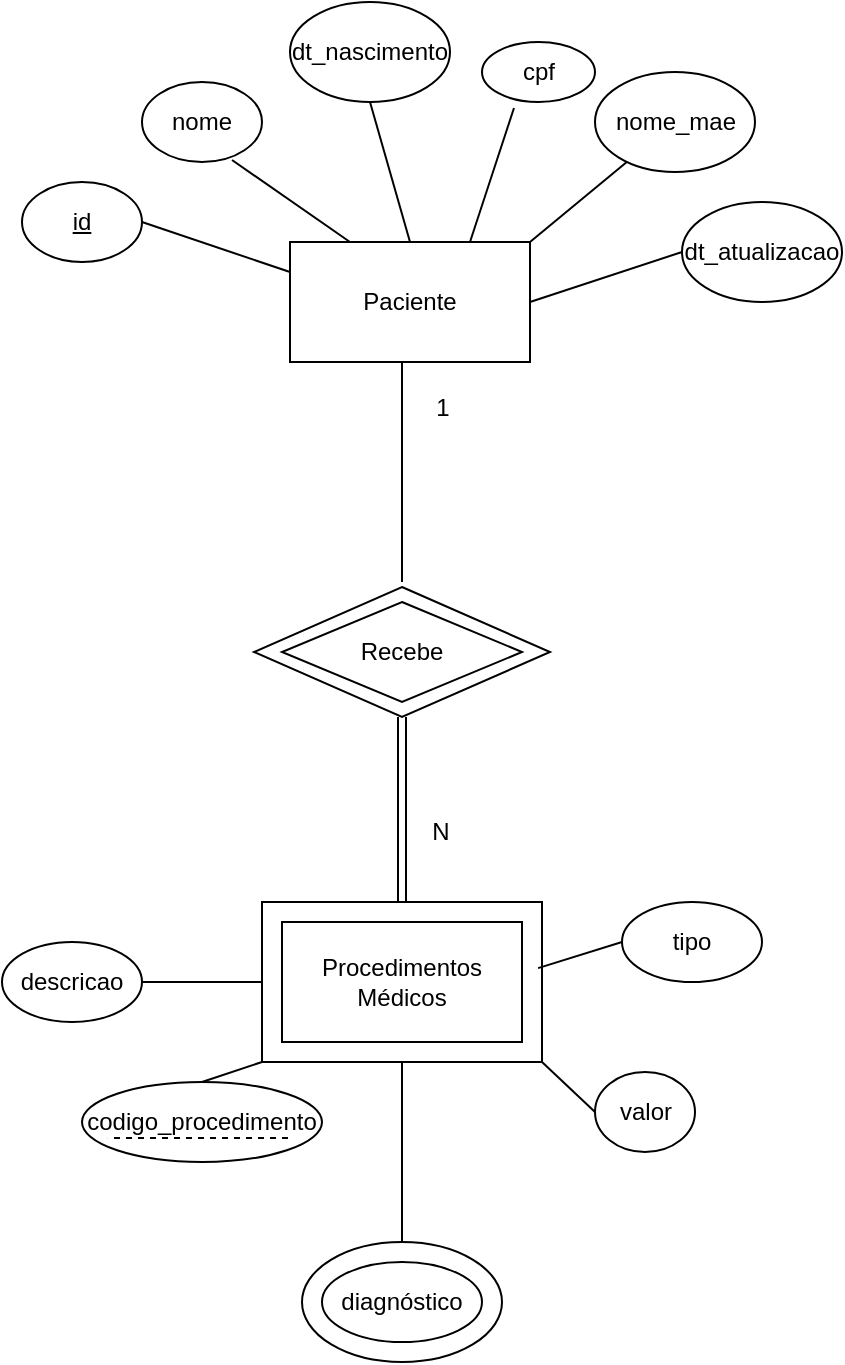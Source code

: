 <mxfile version="21.6.6" type="github">
  <diagram name="Página-1" id="miW7Oz_k68-WPov26Dje">
    <mxGraphModel dx="1434" dy="758" grid="1" gridSize="10" guides="1" tooltips="1" connect="1" arrows="1" fold="1" page="1" pageScale="1" pageWidth="827" pageHeight="1169" math="0" shadow="0">
      <root>
        <mxCell id="0" />
        <mxCell id="1" parent="0" />
        <mxCell id="pabDDTSgohfiNTUIsgOB-35" value="" style="rounded=0;whiteSpace=wrap;html=1;" vertex="1" parent="1">
          <mxGeometry x="340" y="480" width="140" height="80" as="geometry" />
        </mxCell>
        <mxCell id="pabDDTSgohfiNTUIsgOB-33" value="" style="rhombus;whiteSpace=wrap;html=1;" vertex="1" parent="1">
          <mxGeometry x="336" y="322.5" width="148" height="65" as="geometry" />
        </mxCell>
        <mxCell id="pabDDTSgohfiNTUIsgOB-1" value="Paciente" style="rounded=0;whiteSpace=wrap;html=1;" vertex="1" parent="1">
          <mxGeometry x="354" y="150" width="120" height="60" as="geometry" />
        </mxCell>
        <mxCell id="pabDDTSgohfiNTUIsgOB-3" value="&lt;u&gt;id&lt;/u&gt;" style="ellipse;whiteSpace=wrap;html=1;" vertex="1" parent="1">
          <mxGeometry x="220" y="120" width="60" height="40" as="geometry" />
        </mxCell>
        <mxCell id="pabDDTSgohfiNTUIsgOB-4" value="nome" style="ellipse;whiteSpace=wrap;html=1;" vertex="1" parent="1">
          <mxGeometry x="280" y="70" width="60" height="40" as="geometry" />
        </mxCell>
        <mxCell id="pabDDTSgohfiNTUIsgOB-5" value="dt_nascimento" style="ellipse;whiteSpace=wrap;html=1;" vertex="1" parent="1">
          <mxGeometry x="354" y="30" width="80" height="50" as="geometry" />
        </mxCell>
        <mxCell id="pabDDTSgohfiNTUIsgOB-6" value="cpf" style="ellipse;whiteSpace=wrap;html=1;" vertex="1" parent="1">
          <mxGeometry x="450" y="50" width="56.5" height="30" as="geometry" />
        </mxCell>
        <mxCell id="pabDDTSgohfiNTUIsgOB-7" value="nome_mae" style="ellipse;whiteSpace=wrap;html=1;" vertex="1" parent="1">
          <mxGeometry x="506.5" y="65" width="80" height="50" as="geometry" />
        </mxCell>
        <mxCell id="pabDDTSgohfiNTUIsgOB-8" value="dt_atualizacao" style="ellipse;whiteSpace=wrap;html=1;" vertex="1" parent="1">
          <mxGeometry x="550" y="130" width="80" height="50" as="geometry" />
        </mxCell>
        <mxCell id="pabDDTSgohfiNTUIsgOB-10" value="" style="endArrow=none;html=1;rounded=0;entryX=0;entryY=0.25;entryDx=0;entryDy=0;exitX=1;exitY=0.5;exitDx=0;exitDy=0;" edge="1" parent="1" source="pabDDTSgohfiNTUIsgOB-3" target="pabDDTSgohfiNTUIsgOB-1">
          <mxGeometry width="50" height="50" relative="1" as="geometry">
            <mxPoint x="390" y="320" as="sourcePoint" />
            <mxPoint x="440" y="270" as="targetPoint" />
          </mxGeometry>
        </mxCell>
        <mxCell id="pabDDTSgohfiNTUIsgOB-11" value="" style="endArrow=none;html=1;rounded=0;entryX=0.25;entryY=0;entryDx=0;entryDy=0;exitX=0.75;exitY=0.975;exitDx=0;exitDy=0;exitPerimeter=0;" edge="1" parent="1" source="pabDDTSgohfiNTUIsgOB-4" target="pabDDTSgohfiNTUIsgOB-1">
          <mxGeometry width="50" height="50" relative="1" as="geometry">
            <mxPoint x="390" y="320" as="sourcePoint" />
            <mxPoint x="440" y="270" as="targetPoint" />
          </mxGeometry>
        </mxCell>
        <mxCell id="pabDDTSgohfiNTUIsgOB-13" value="" style="endArrow=none;html=1;rounded=0;entryX=0.5;entryY=0;entryDx=0;entryDy=0;exitX=0.5;exitY=1;exitDx=0;exitDy=0;" edge="1" parent="1" source="pabDDTSgohfiNTUIsgOB-5" target="pabDDTSgohfiNTUIsgOB-1">
          <mxGeometry width="50" height="50" relative="1" as="geometry">
            <mxPoint x="390" y="320" as="sourcePoint" />
            <mxPoint x="440" y="270" as="targetPoint" />
          </mxGeometry>
        </mxCell>
        <mxCell id="pabDDTSgohfiNTUIsgOB-14" value="" style="endArrow=none;html=1;rounded=0;entryX=0.75;entryY=0;entryDx=0;entryDy=0;exitX=0.283;exitY=1.1;exitDx=0;exitDy=0;exitPerimeter=0;" edge="1" parent="1" source="pabDDTSgohfiNTUIsgOB-6" target="pabDDTSgohfiNTUIsgOB-1">
          <mxGeometry width="50" height="50" relative="1" as="geometry">
            <mxPoint x="390" y="320" as="sourcePoint" />
            <mxPoint x="440" y="270" as="targetPoint" />
          </mxGeometry>
        </mxCell>
        <mxCell id="pabDDTSgohfiNTUIsgOB-15" value="" style="endArrow=none;html=1;rounded=0;entryX=1;entryY=0;entryDx=0;entryDy=0;" edge="1" parent="1" source="pabDDTSgohfiNTUIsgOB-7" target="pabDDTSgohfiNTUIsgOB-1">
          <mxGeometry width="50" height="50" relative="1" as="geometry">
            <mxPoint x="390" y="320" as="sourcePoint" />
            <mxPoint x="440" y="270" as="targetPoint" />
          </mxGeometry>
        </mxCell>
        <mxCell id="pabDDTSgohfiNTUIsgOB-16" value="" style="endArrow=none;html=1;rounded=0;entryX=1;entryY=0.5;entryDx=0;entryDy=0;exitX=0;exitY=0.5;exitDx=0;exitDy=0;" edge="1" parent="1" source="pabDDTSgohfiNTUIsgOB-8" target="pabDDTSgohfiNTUIsgOB-1">
          <mxGeometry width="50" height="50" relative="1" as="geometry">
            <mxPoint x="390" y="320" as="sourcePoint" />
            <mxPoint x="440" y="270" as="targetPoint" />
          </mxGeometry>
        </mxCell>
        <mxCell id="pabDDTSgohfiNTUIsgOB-17" value="Procedimentos Médicos" style="rounded=0;whiteSpace=wrap;html=1;" vertex="1" parent="1">
          <mxGeometry x="350" y="490" width="120" height="60" as="geometry" />
        </mxCell>
        <mxCell id="pabDDTSgohfiNTUIsgOB-19" value="" style="ellipse;whiteSpace=wrap;html=1;shadow=0;" vertex="1" parent="1">
          <mxGeometry x="360" y="650" width="100" height="60" as="geometry" />
        </mxCell>
        <mxCell id="pabDDTSgohfiNTUIsgOB-18" value="diagnóstico" style="ellipse;whiteSpace=wrap;html=1;" vertex="1" parent="1">
          <mxGeometry x="370" y="660" width="80" height="40" as="geometry" />
        </mxCell>
        <mxCell id="pabDDTSgohfiNTUIsgOB-20" value="" style="endArrow=none;html=1;rounded=0;entryX=0.5;entryY=1;entryDx=0;entryDy=0;exitX=0.5;exitY=0;exitDx=0;exitDy=0;" edge="1" parent="1" source="pabDDTSgohfiNTUIsgOB-19" target="pabDDTSgohfiNTUIsgOB-35">
          <mxGeometry width="50" height="50" relative="1" as="geometry">
            <mxPoint x="630" y="470" as="sourcePoint" />
            <mxPoint x="680" y="420" as="targetPoint" />
          </mxGeometry>
        </mxCell>
        <mxCell id="pabDDTSgohfiNTUIsgOB-21" value="codigo_procedimento" style="ellipse;whiteSpace=wrap;html=1;" vertex="1" parent="1">
          <mxGeometry x="250" y="570" width="120" height="40" as="geometry" />
        </mxCell>
        <mxCell id="pabDDTSgohfiNTUIsgOB-22" value="descricao" style="ellipse;whiteSpace=wrap;html=1;" vertex="1" parent="1">
          <mxGeometry x="210" y="500" width="70" height="40" as="geometry" />
        </mxCell>
        <mxCell id="pabDDTSgohfiNTUIsgOB-23" value="valor" style="ellipse;whiteSpace=wrap;html=1;" vertex="1" parent="1">
          <mxGeometry x="506.5" y="565" width="50" height="40" as="geometry" />
        </mxCell>
        <mxCell id="pabDDTSgohfiNTUIsgOB-25" value="" style="endArrow=none;html=1;rounded=0;exitX=0;exitY=1;exitDx=0;exitDy=0;entryX=0.5;entryY=0;entryDx=0;entryDy=0;" edge="1" parent="1" source="pabDDTSgohfiNTUIsgOB-35" target="pabDDTSgohfiNTUIsgOB-21">
          <mxGeometry width="50" height="50" relative="1" as="geometry">
            <mxPoint x="630" y="470" as="sourcePoint" />
            <mxPoint x="680" y="420" as="targetPoint" />
            <Array as="points" />
          </mxGeometry>
        </mxCell>
        <mxCell id="pabDDTSgohfiNTUIsgOB-26" value="" style="endArrow=none;html=1;rounded=0;" edge="1" parent="1" target="pabDDTSgohfiNTUIsgOB-22">
          <mxGeometry width="50" height="50" relative="1" as="geometry">
            <mxPoint x="340" y="520" as="sourcePoint" />
            <mxPoint x="680" y="420" as="targetPoint" />
          </mxGeometry>
        </mxCell>
        <mxCell id="pabDDTSgohfiNTUIsgOB-27" value="" style="endArrow=none;html=1;rounded=0;entryX=0;entryY=0.5;entryDx=0;entryDy=0;" edge="1" parent="1" target="pabDDTSgohfiNTUIsgOB-23">
          <mxGeometry width="50" height="50" relative="1" as="geometry">
            <mxPoint x="480" y="560" as="sourcePoint" />
            <mxPoint x="680" y="420" as="targetPoint" />
          </mxGeometry>
        </mxCell>
        <mxCell id="pabDDTSgohfiNTUIsgOB-28" value="Recebe" style="rhombus;whiteSpace=wrap;html=1;" vertex="1" parent="1">
          <mxGeometry x="350" y="330" width="120" height="50" as="geometry" />
        </mxCell>
        <mxCell id="pabDDTSgohfiNTUIsgOB-29" value="" style="endArrow=none;html=1;rounded=0;" edge="1" parent="1">
          <mxGeometry width="50" height="50" relative="1" as="geometry">
            <mxPoint x="410" y="320" as="sourcePoint" />
            <mxPoint x="410" y="210" as="targetPoint" />
          </mxGeometry>
        </mxCell>
        <mxCell id="pabDDTSgohfiNTUIsgOB-30" value="" style="endArrow=none;html=1;rounded=0;shape=link;entryX=0.5;entryY=1;entryDx=0;entryDy=0;" edge="1" parent="1" target="pabDDTSgohfiNTUIsgOB-33">
          <mxGeometry width="50" height="50" relative="1" as="geometry">
            <mxPoint x="410" y="480" as="sourcePoint" />
            <mxPoint x="420" y="390" as="targetPoint" />
          </mxGeometry>
        </mxCell>
        <mxCell id="pabDDTSgohfiNTUIsgOB-31" value="N" style="text;html=1;align=center;verticalAlign=middle;resizable=0;points=[];autosize=1;strokeColor=none;fillColor=none;" vertex="1" parent="1">
          <mxGeometry x="414" y="430" width="30" height="30" as="geometry" />
        </mxCell>
        <mxCell id="pabDDTSgohfiNTUIsgOB-32" value="1" style="text;html=1;align=center;verticalAlign=middle;resizable=0;points=[];autosize=1;strokeColor=none;fillColor=none;" vertex="1" parent="1">
          <mxGeometry x="415" y="218" width="30" height="30" as="geometry" />
        </mxCell>
        <mxCell id="pabDDTSgohfiNTUIsgOB-37" value="" style="endArrow=none;dashed=1;html=1;rounded=0;entryX=0.083;entryY=0.75;entryDx=0;entryDy=0;entryPerimeter=0;" edge="1" parent="1">
          <mxGeometry width="50" height="50" relative="1" as="geometry">
            <mxPoint x="353" y="598" as="sourcePoint" />
            <mxPoint x="262.96" y="598" as="targetPoint" />
            <Array as="points">
              <mxPoint x="353" y="598" />
            </Array>
          </mxGeometry>
        </mxCell>
        <mxCell id="pabDDTSgohfiNTUIsgOB-39" value="tipo" style="ellipse;whiteSpace=wrap;html=1;" vertex="1" parent="1">
          <mxGeometry x="520" y="480" width="70" height="40" as="geometry" />
        </mxCell>
        <mxCell id="pabDDTSgohfiNTUIsgOB-40" value="" style="endArrow=none;html=1;rounded=0;entryX=0;entryY=0.5;entryDx=0;entryDy=0;exitX=0.986;exitY=0.413;exitDx=0;exitDy=0;exitPerimeter=0;" edge="1" parent="1" source="pabDDTSgohfiNTUIsgOB-35" target="pabDDTSgohfiNTUIsgOB-39">
          <mxGeometry width="50" height="50" relative="1" as="geometry">
            <mxPoint x="390" y="400" as="sourcePoint" />
            <mxPoint x="440" y="350" as="targetPoint" />
          </mxGeometry>
        </mxCell>
      </root>
    </mxGraphModel>
  </diagram>
</mxfile>
